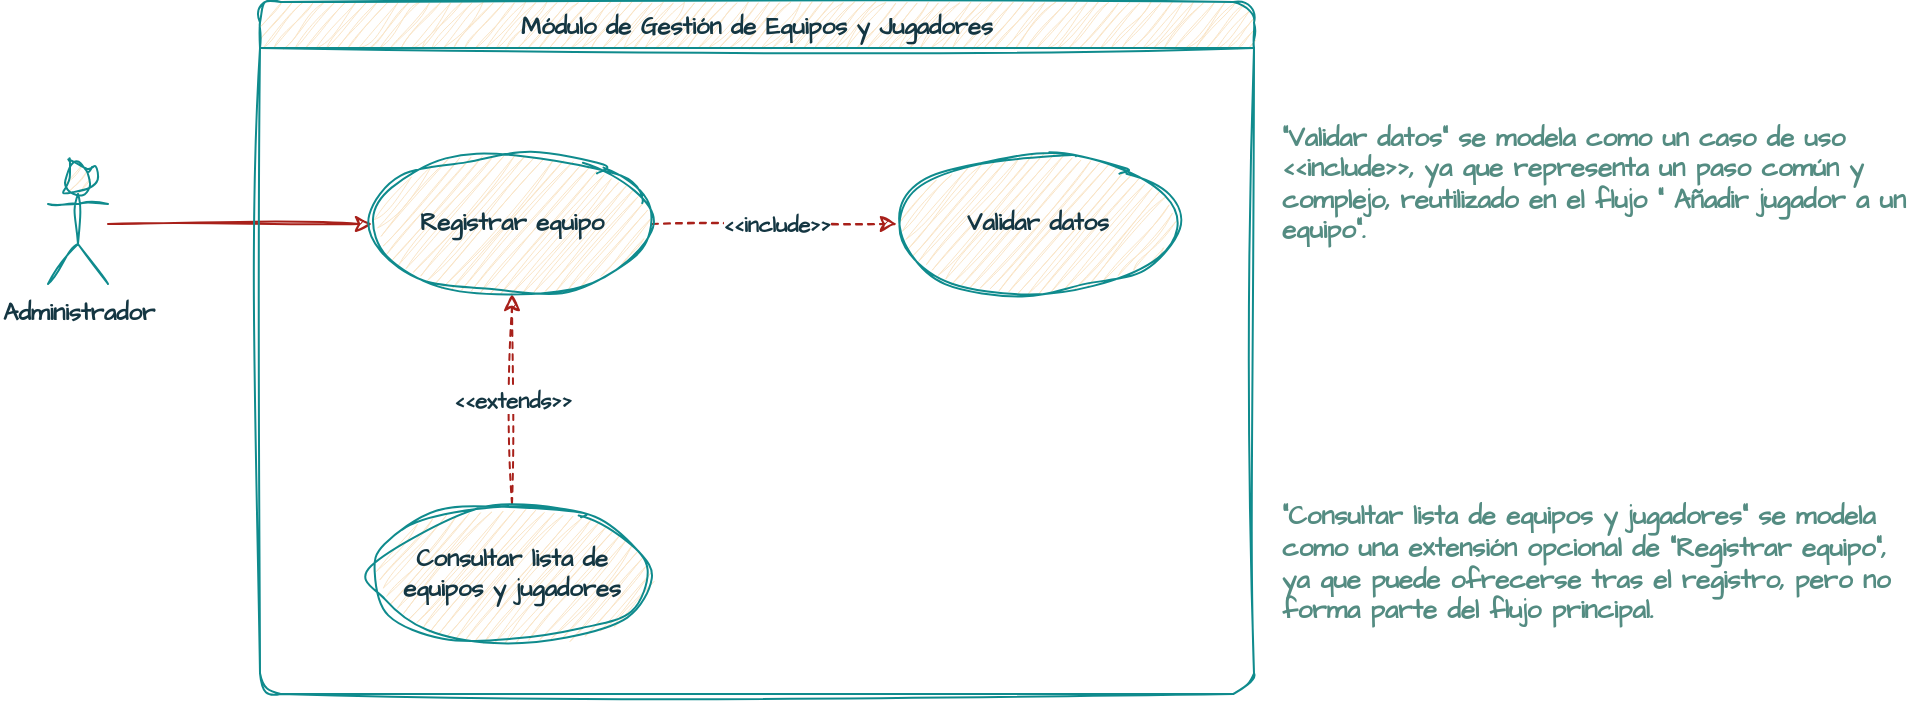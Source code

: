 <mxfile version="26.2.13">
  <diagram name="Página-1" id="A5FbzLegYi2-s6k0OVku">
    <mxGraphModel dx="1010" dy="535" grid="0" gridSize="10" guides="1" tooltips="1" connect="1" arrows="1" fold="1" page="1" pageScale="1" pageWidth="1169" pageHeight="827" math="0" shadow="0">
      <root>
        <mxCell id="0" />
        <mxCell id="1" parent="0" />
        <mxCell id="35SfNl_9JhUK70KBar_d-23" style="edgeStyle=orthogonalEdgeStyle;rounded=0;sketch=1;hachureGap=4;jiggle=2;curveFitting=1;orthogonalLoop=1;jettySize=auto;html=1;entryX=0;entryY=0.5;entryDx=0;entryDy=0;strokeColor=#A8201A;fontFamily=Architects Daughter;fontSource=https%3A%2F%2Ffonts.googleapis.com%2Fcss%3Ffamily%3DArchitects%2BDaughter;fontColor=#143642;fillColor=#FAE5C7;" edge="1" parent="1" source="4GEQXV0VYOjfWgqpQ-_u-1" target="35SfNl_9JhUK70KBar_d-21">
          <mxGeometry relative="1" as="geometry" />
        </mxCell>
        <mxCell id="4GEQXV0VYOjfWgqpQ-_u-1" value="&lt;font face=&quot;Architects Daughter&quot;&gt;&lt;span style=&quot;text-wrap-mode: wrap;&quot;&gt;&lt;b&gt;Administrador&lt;/b&gt;&lt;/span&gt;&lt;/font&gt;" style="shape=umlActor;verticalLabelPosition=bottom;verticalAlign=top;html=1;outlineConnect=0;rounded=1;sketch=1;curveFitting=1;jiggle=2;labelBackgroundColor=none;fillColor=#FAE5C7;strokeColor=#0F8B8D;fontColor=#143642;" parent="1" vertex="1">
          <mxGeometry x="119" y="321" width="30" height="60" as="geometry" />
        </mxCell>
        <mxCell id="35SfNl_9JhUK70KBar_d-5" value="&lt;font face=&quot;Architects Daughter&quot;&gt;Módulo de Gestión de Equipos y Jugadores&lt;/font&gt;" style="swimlane;whiteSpace=wrap;html=1;rounded=1;sketch=1;curveFitting=1;jiggle=2;labelBackgroundColor=none;fillColor=#FAE5C7;strokeColor=#0F8B8D;fontColor=#143642;" vertex="1" parent="1">
          <mxGeometry x="225" y="240" width="497" height="346" as="geometry">
            <mxRectangle x="250" y="330" width="130" height="30" as="alternateBounds" />
          </mxGeometry>
        </mxCell>
        <mxCell id="35SfNl_9JhUK70KBar_d-12" value="&lt;b&gt;Validar datos&lt;/b&gt;" style="ellipse;whiteSpace=wrap;html=1;sketch=1;hachureGap=4;jiggle=2;curveFitting=1;strokeColor=#0F8B8D;fontFamily=Architects Daughter;fontSource=https%3A%2F%2Ffonts.googleapis.com%2Fcss%3Ffamily%3DArchitects%2BDaughter;fontColor=#143642;fillColor=#FAE5C7;" vertex="1" parent="35SfNl_9JhUK70KBar_d-5">
          <mxGeometry x="318.5" y="76" width="140" height="70" as="geometry" />
        </mxCell>
        <mxCell id="35SfNl_9JhUK70KBar_d-25" value="&lt;b&gt;&amp;lt;&amp;lt;extends&amp;gt;&amp;gt;&lt;/b&gt;" style="edgeStyle=orthogonalEdgeStyle;rounded=0;sketch=1;hachureGap=4;jiggle=2;curveFitting=1;orthogonalLoop=1;jettySize=auto;html=1;entryX=0.5;entryY=1;entryDx=0;entryDy=0;strokeColor=#A8201A;fontFamily=Architects Daughter;fontSource=https%3A%2F%2Ffonts.googleapis.com%2Fcss%3Ffamily%3DArchitects%2BDaughter;fontColor=#143642;fillColor=#FAE5C7;dashed=1;" edge="1" parent="35SfNl_9JhUK70KBar_d-5" source="35SfNl_9JhUK70KBar_d-20" target="35SfNl_9JhUK70KBar_d-21">
          <mxGeometry relative="1" as="geometry" />
        </mxCell>
        <mxCell id="35SfNl_9JhUK70KBar_d-20" value="&lt;b&gt;Consultar lista de equipos y jugadores&lt;/b&gt;" style="ellipse;whiteSpace=wrap;html=1;sketch=1;hachureGap=4;jiggle=2;curveFitting=1;strokeColor=#0F8B8D;fontFamily=Architects Daughter;fontSource=https%3A%2F%2Ffonts.googleapis.com%2Fcss%3Ffamily%3DArchitects%2BDaughter;fontColor=#143642;fillColor=#FAE5C7;" vertex="1" parent="35SfNl_9JhUK70KBar_d-5">
          <mxGeometry x="56" y="251" width="140" height="70" as="geometry" />
        </mxCell>
        <mxCell id="35SfNl_9JhUK70KBar_d-24" value="&lt;b&gt;&amp;lt;&amp;lt;include&amp;gt;&amp;gt;&lt;/b&gt;" style="edgeStyle=orthogonalEdgeStyle;rounded=0;sketch=1;hachureGap=4;jiggle=2;curveFitting=1;orthogonalLoop=1;jettySize=auto;html=1;exitX=1;exitY=0.5;exitDx=0;exitDy=0;entryX=0;entryY=0.5;entryDx=0;entryDy=0;strokeColor=#A8201A;fontFamily=Architects Daughter;fontSource=https%3A%2F%2Ffonts.googleapis.com%2Fcss%3Ffamily%3DArchitects%2BDaughter;fontColor=#143642;fillColor=#FAE5C7;dashed=1;" edge="1" parent="35SfNl_9JhUK70KBar_d-5" source="35SfNl_9JhUK70KBar_d-21" target="35SfNl_9JhUK70KBar_d-12">
          <mxGeometry relative="1" as="geometry" />
        </mxCell>
        <mxCell id="35SfNl_9JhUK70KBar_d-21" value="&lt;b&gt;Registrar equipo&lt;/b&gt;" style="ellipse;whiteSpace=wrap;html=1;sketch=1;hachureGap=4;jiggle=2;curveFitting=1;strokeColor=#0F8B8D;fontFamily=Architects Daughter;fontSource=https%3A%2F%2Ffonts.googleapis.com%2Fcss%3Ffamily%3DArchitects%2BDaughter;fontColor=#143642;fillColor=#FAE5C7;" vertex="1" parent="35SfNl_9JhUK70KBar_d-5">
          <mxGeometry x="56" y="76" width="140" height="70" as="geometry" />
        </mxCell>
        <mxCell id="35SfNl_9JhUK70KBar_d-11" value="&lt;h1 style=&quot;margin-top: 0px;&quot;&gt;&lt;br&gt;&lt;/h1&gt;&lt;p&gt;“Validar datos” se modela como un caso de uso &amp;lt;&amp;lt;include&amp;gt;&amp;gt;, ya que representa un paso común y complejo, reutilizado en el flujo “&amp;nbsp;Añadir jugador a un equipo”.&lt;br&gt;&lt;/p&gt;&lt;p&gt;&lt;br&gt;&lt;/p&gt;&lt;p&gt;&lt;br&gt;&lt;/p&gt;&lt;p&gt;&lt;br&gt;&lt;/p&gt;&lt;p&gt;&lt;br&gt;&lt;/p&gt;&lt;p&gt;“Consultar lista de equipos y jugadores” se modela como una extensión opcional de “Registrar equipo”, ya que puede ofrecerse tras el registro, pero no forma parte del flujo principal.&lt;/p&gt;" style="text;html=1;whiteSpace=wrap;overflow=hidden;rounded=0;fontFamily=Architects Daughter;fontSource=https%3A%2F%2Ffonts.googleapis.com%2Fcss%3Ffamily%3DArchitects%2BDaughter;fontColor=#548C82;fontStyle=1;fontSize=13;" vertex="1" parent="1">
          <mxGeometry x="734" y="245" width="317" height="341" as="geometry" />
        </mxCell>
      </root>
    </mxGraphModel>
  </diagram>
</mxfile>
